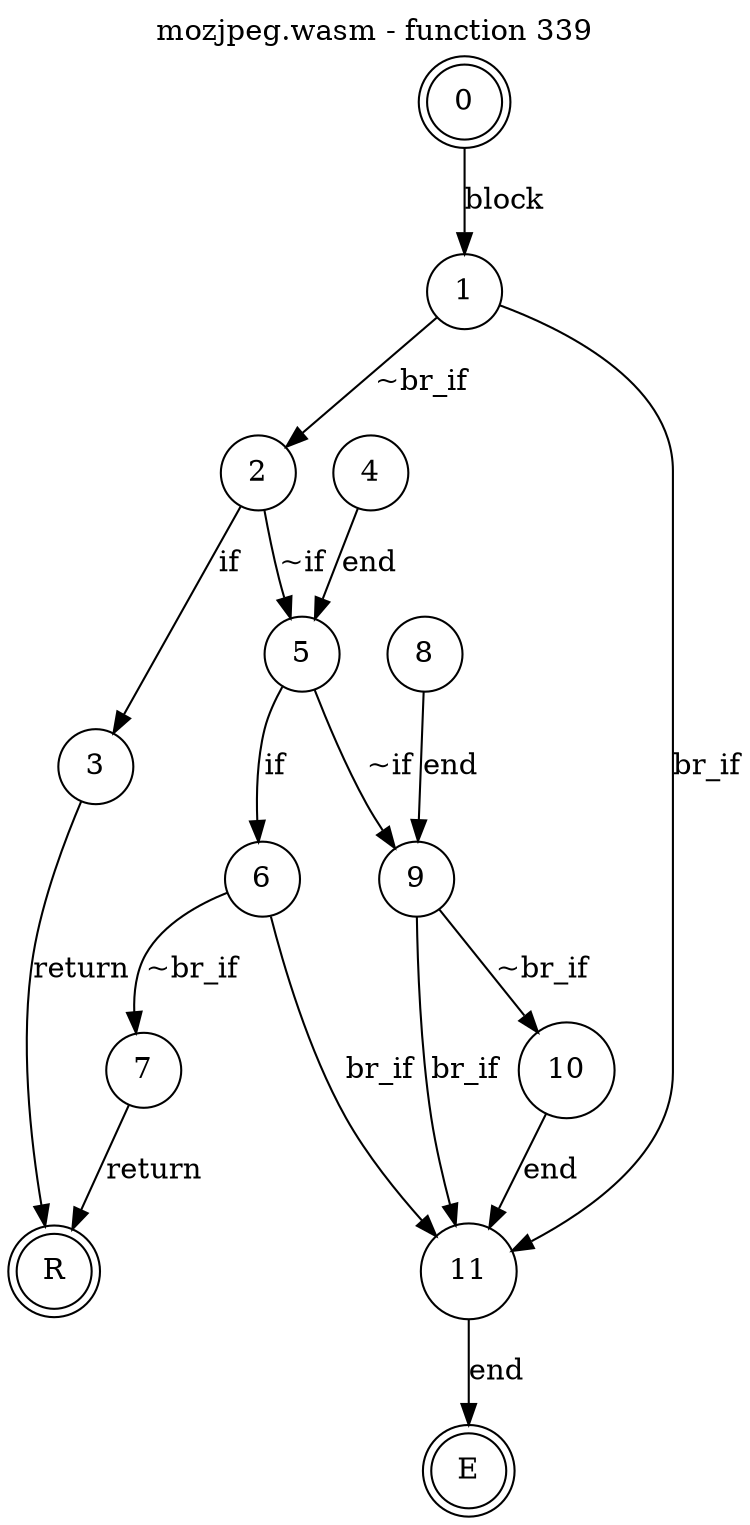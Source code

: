 digraph finite_state_machine {
    label = "mozjpeg.wasm - function 339"
    labelloc =  t
    labelfontsize = 16
    labelfontcolor = black
    labelfontname = "Helvetica"
    node [shape = doublecircle]; 0 E R ;
    node [shape = circle];
    0 -> 1[label="block"];
    1 -> 2[label="~br_if"];
    1 -> 11[label="br_if"];
    2 -> 3[label="if"];
    2 -> 5[label="~if"];
    3 -> R[label="return"];
    4 -> 5[label="end"];
    5 -> 6[label="if"];
    5 -> 9[label="~if"];
    6 -> 7[label="~br_if"];
    6 -> 11[label="br_if"];
    7 -> R[label="return"];
    8 -> 9[label="end"];
    9 -> 10[label="~br_if"];
    9 -> 11[label="br_if"];
    10 -> 11[label="end"];
    11 -> E[label="end"];
}
